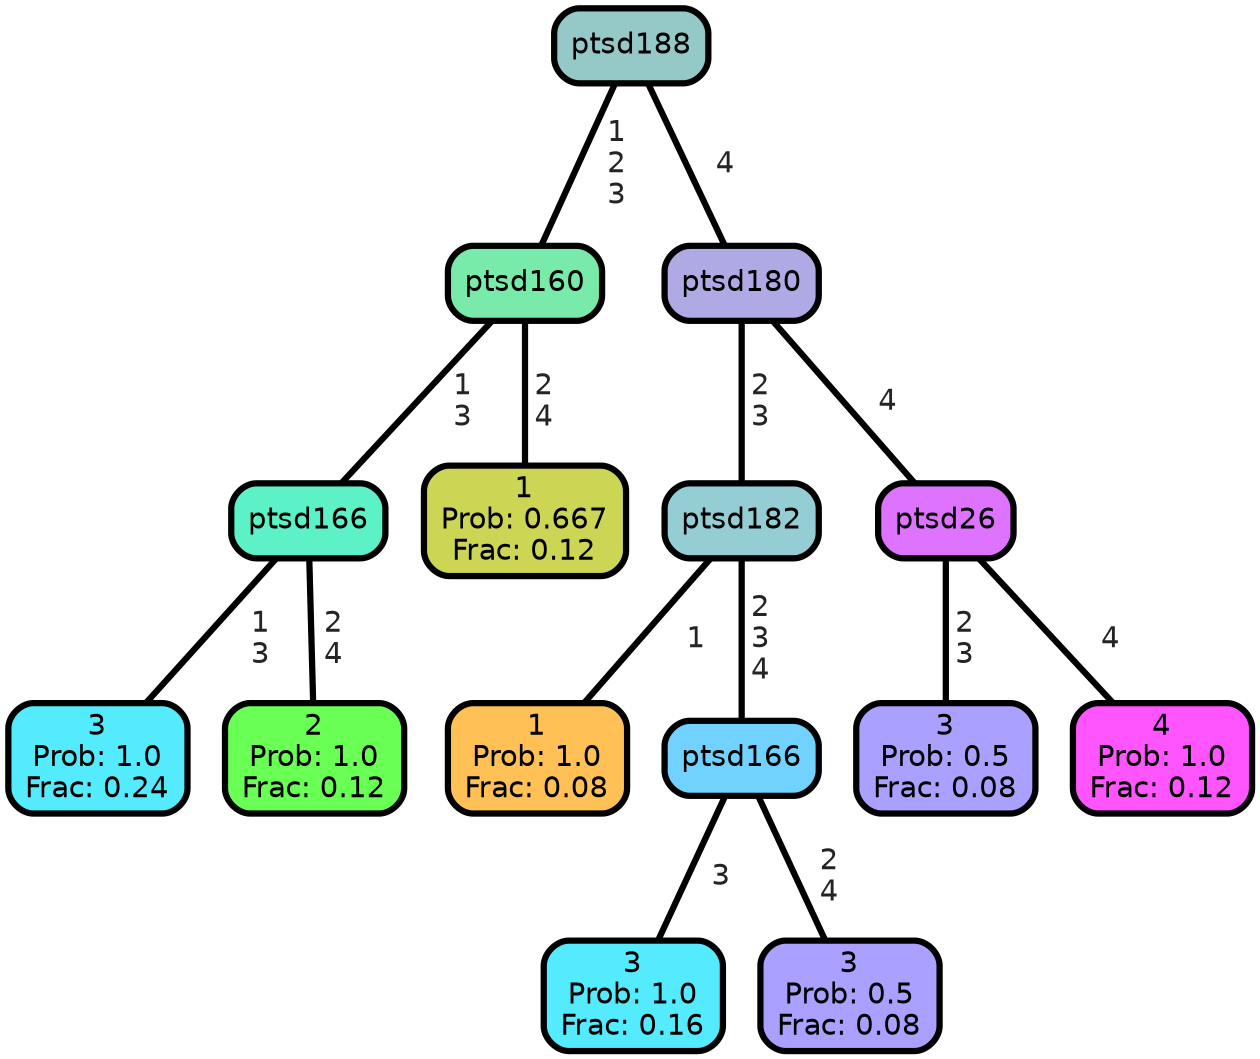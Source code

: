 graph Tree {
node [shape=box, style="filled, rounded",color="black",penwidth="3",fontcolor="black",                 fontname=helvetica] ;
graph [ranksep="0 equally", splines=straight,                 bgcolor=transparent, dpi=200] ;
edge [fontname=helvetica, fontweight=bold,fontcolor=grey14,color=black] ;
0 [label="3
Prob: 1.0
Frac: 0.24", fillcolor="#55ebff"] ;
1 [label="ptsd166", fillcolor="#5cf1c6"] ;
2 [label="2
Prob: 1.0
Frac: 0.12", fillcolor="#6aff55"] ;
3 [label="ptsd160", fillcolor="#78eaaa"] ;
4 [label="1
Prob: 0.667
Frac: 0.12", fillcolor="#cdd555"] ;
5 [label="ptsd188", fillcolor="#95c9c8"] ;
6 [label="1
Prob: 1.0
Frac: 0.08", fillcolor="#ffc155"] ;
7 [label="ptsd182", fillcolor="#94cdd4"] ;
8 [label="3
Prob: 1.0
Frac: 0.16", fillcolor="#55ebff"] ;
9 [label="ptsd166", fillcolor="#71d2ff"] ;
10 [label="3
Prob: 0.5
Frac: 0.08", fillcolor="#aaa0ff"] ;
11 [label="ptsd180", fillcolor="#b0aae4"] ;
12 [label="3
Prob: 0.5
Frac: 0.08", fillcolor="#aaa0ff"] ;
13 [label="ptsd26", fillcolor="#dd73ff"] ;
14 [label="4
Prob: 1.0
Frac: 0.12", fillcolor="#ff55ff"] ;
1 -- 0 [label=" 1\n 3",penwidth=3] ;
1 -- 2 [label=" 2\n 4",penwidth=3] ;
3 -- 1 [label=" 1\n 3",penwidth=3] ;
3 -- 4 [label=" 2\n 4",penwidth=3] ;
5 -- 3 [label=" 1\n 2\n 3",penwidth=3] ;
5 -- 11 [label=" 4",penwidth=3] ;
7 -- 6 [label=" 1",penwidth=3] ;
7 -- 9 [label=" 2\n 3\n 4",penwidth=3] ;
9 -- 8 [label=" 3",penwidth=3] ;
9 -- 10 [label=" 2\n 4",penwidth=3] ;
11 -- 7 [label=" 2\n 3",penwidth=3] ;
11 -- 13 [label=" 4",penwidth=3] ;
13 -- 12 [label=" 2\n 3",penwidth=3] ;
13 -- 14 [label=" 4",penwidth=3] ;
{rank = same;}}
